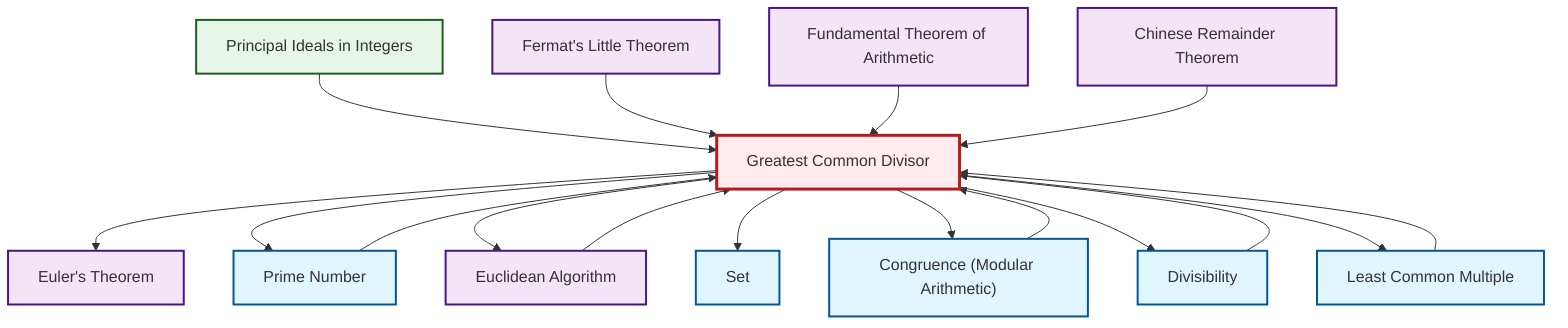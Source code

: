 graph TD
    classDef definition fill:#e1f5fe,stroke:#01579b,stroke-width:2px
    classDef theorem fill:#f3e5f5,stroke:#4a148c,stroke-width:2px
    classDef axiom fill:#fff3e0,stroke:#e65100,stroke-width:2px
    classDef example fill:#e8f5e9,stroke:#1b5e20,stroke-width:2px
    classDef current fill:#ffebee,stroke:#b71c1c,stroke-width:3px
    thm-fermat-little["Fermat's Little Theorem"]:::theorem
    def-set["Set"]:::definition
    thm-euclidean-algorithm["Euclidean Algorithm"]:::theorem
    thm-chinese-remainder["Chinese Remainder Theorem"]:::theorem
    def-congruence["Congruence (Modular Arithmetic)"]:::definition
    def-prime["Prime Number"]:::definition
    thm-euler["Euler's Theorem"]:::theorem
    ex-principal-ideal["Principal Ideals in Integers"]:::example
    def-divisibility["Divisibility"]:::definition
    thm-fundamental-arithmetic["Fundamental Theorem of Arithmetic"]:::theorem
    def-lcm["Least Common Multiple"]:::definition
    def-gcd["Greatest Common Divisor"]:::definition
    ex-principal-ideal --> def-gcd
    def-lcm --> def-gcd
    thm-fermat-little --> def-gcd
    def-gcd --> thm-euler
    def-divisibility --> def-gcd
    def-gcd --> def-prime
    def-gcd --> thm-euclidean-algorithm
    thm-fundamental-arithmetic --> def-gcd
    def-gcd --> def-set
    def-congruence --> def-gcd
    def-gcd --> def-congruence
    def-gcd --> def-divisibility
    thm-chinese-remainder --> def-gcd
    def-prime --> def-gcd
    def-gcd --> def-lcm
    thm-euclidean-algorithm --> def-gcd
    class def-gcd current